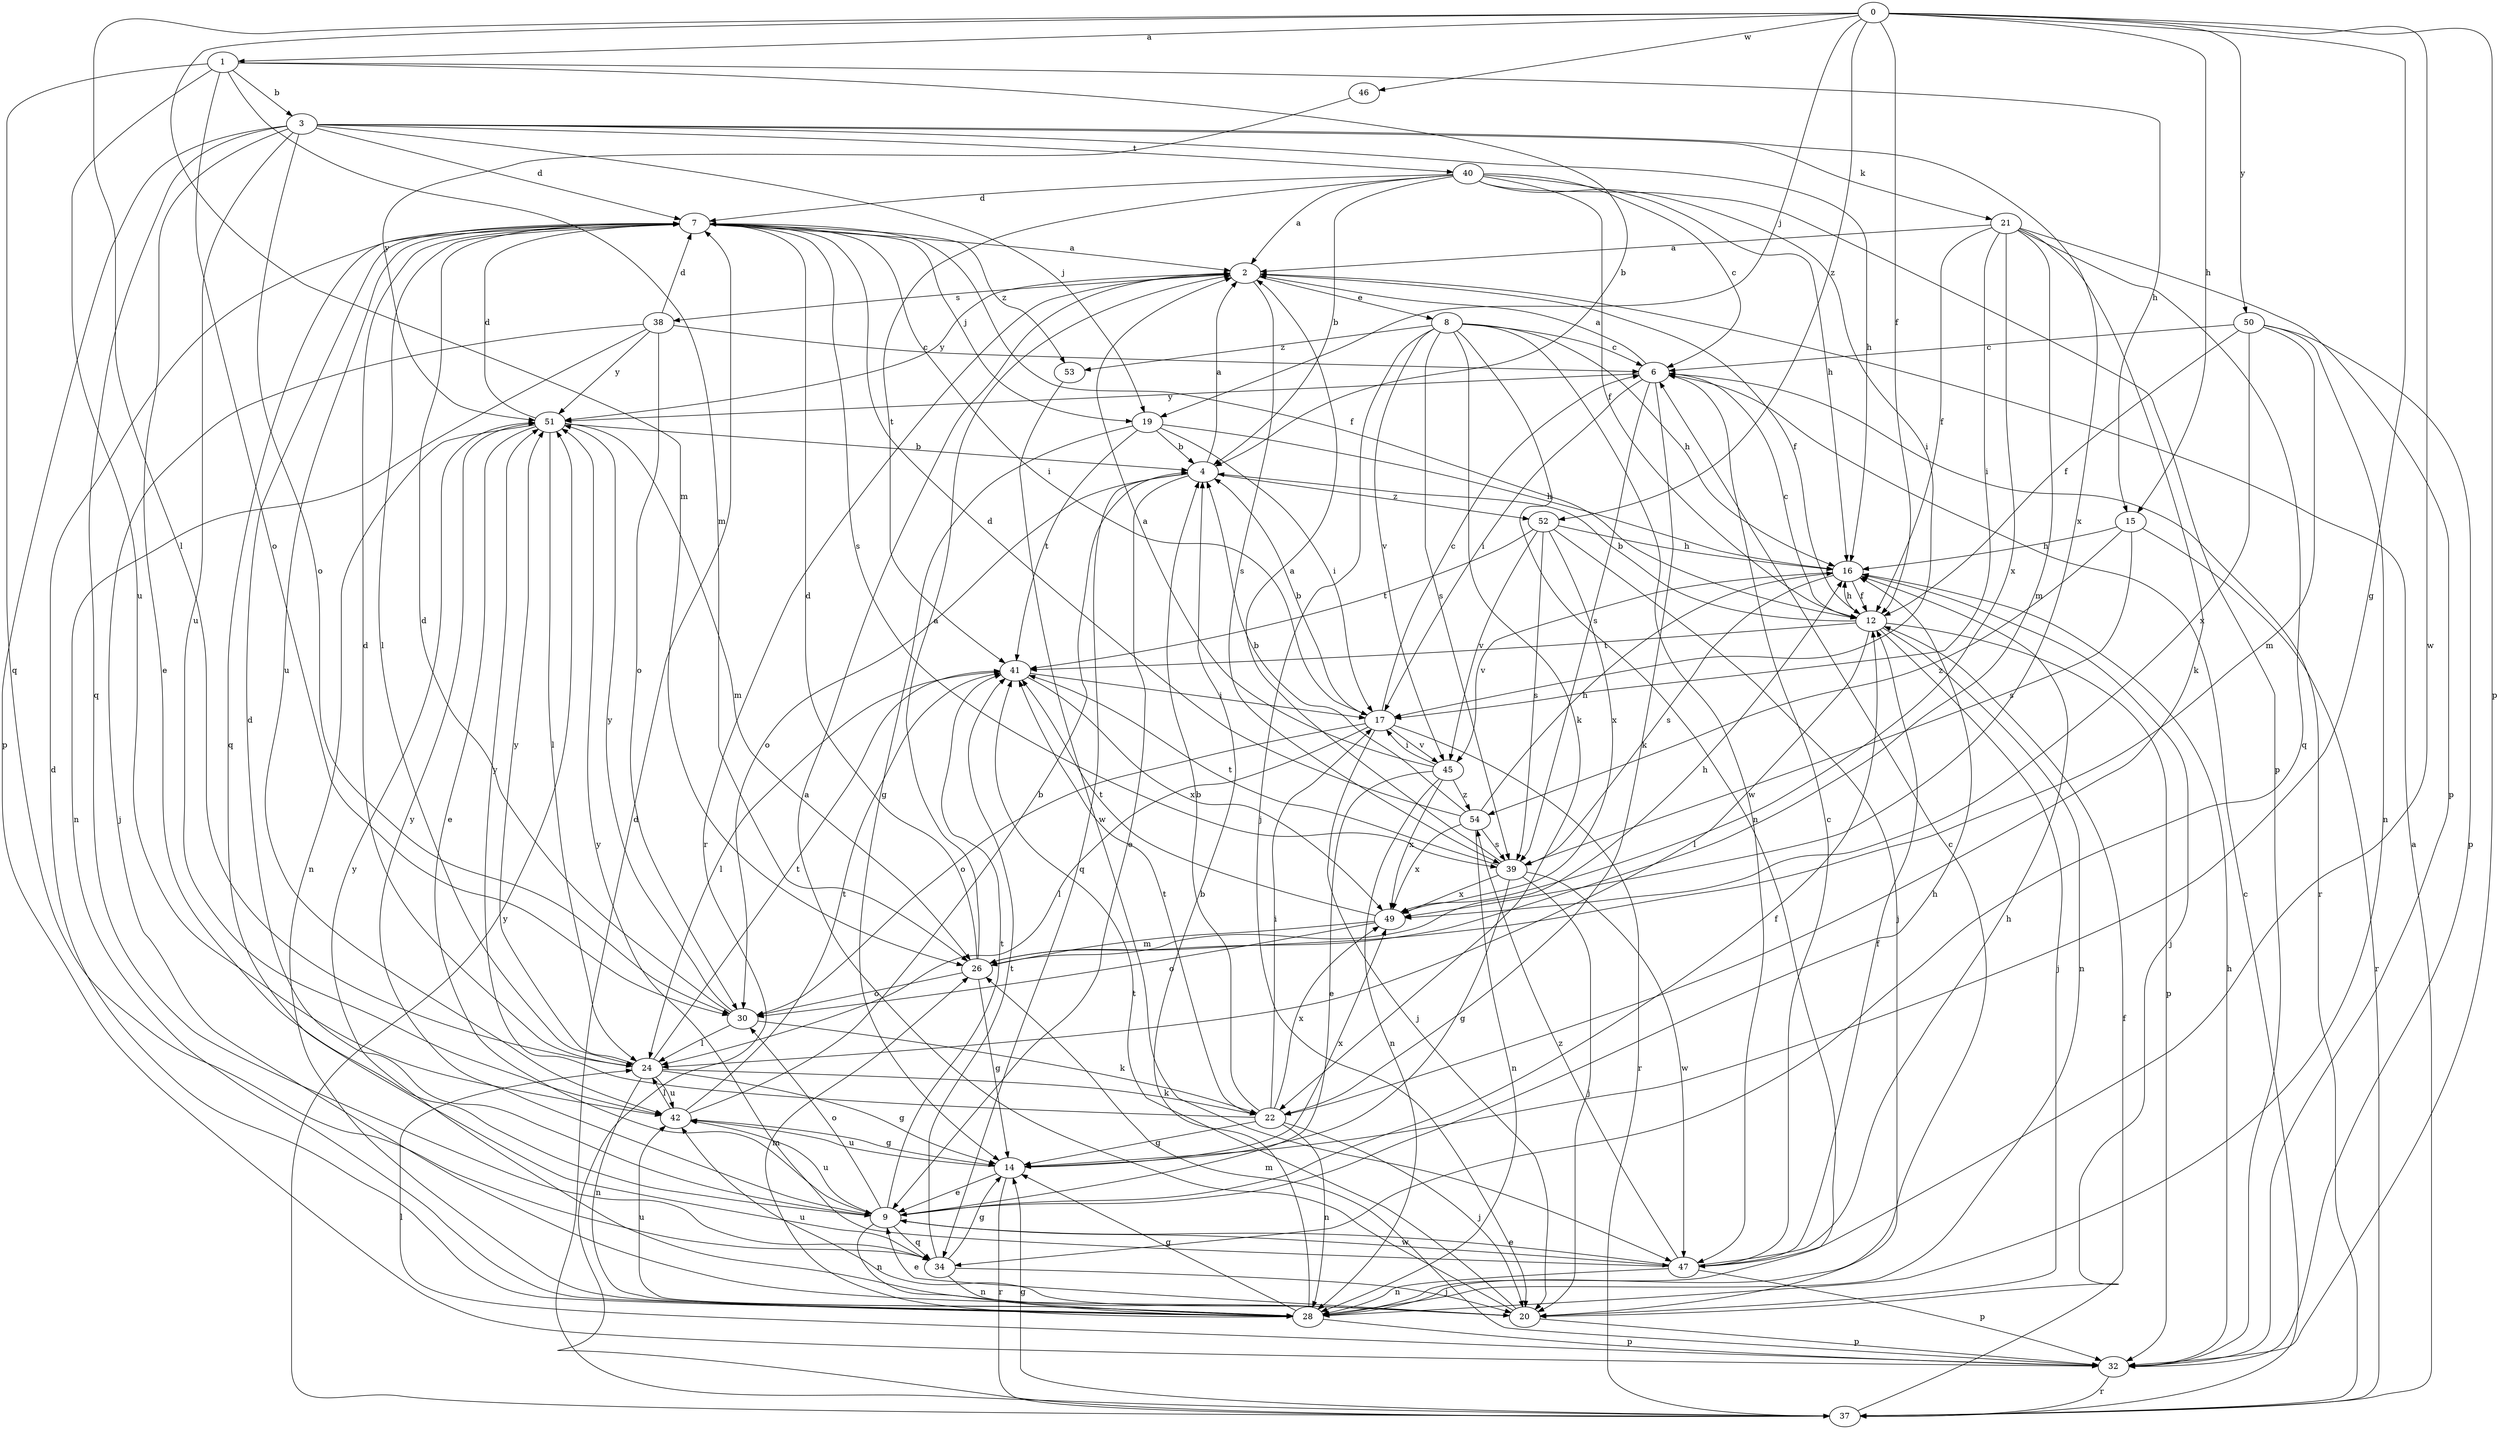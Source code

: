 strict digraph  {
0;
1;
2;
3;
4;
6;
7;
8;
9;
12;
14;
15;
16;
17;
19;
20;
21;
22;
24;
26;
28;
30;
32;
34;
37;
38;
39;
40;
41;
42;
45;
46;
47;
49;
50;
51;
52;
53;
54;
0 -> 1  [label=a];
0 -> 12  [label=f];
0 -> 14  [label=g];
0 -> 15  [label=h];
0 -> 19  [label=j];
0 -> 24  [label=l];
0 -> 26  [label=m];
0 -> 32  [label=p];
0 -> 46  [label=w];
0 -> 47  [label=w];
0 -> 50  [label=y];
0 -> 52  [label=z];
1 -> 3  [label=b];
1 -> 4  [label=b];
1 -> 15  [label=h];
1 -> 26  [label=m];
1 -> 30  [label=o];
1 -> 34  [label=q];
1 -> 42  [label=u];
2 -> 8  [label=e];
2 -> 12  [label=f];
2 -> 37  [label=r];
2 -> 38  [label=s];
2 -> 39  [label=s];
2 -> 51  [label=y];
3 -> 7  [label=d];
3 -> 9  [label=e];
3 -> 16  [label=h];
3 -> 19  [label=j];
3 -> 21  [label=k];
3 -> 30  [label=o];
3 -> 32  [label=p];
3 -> 34  [label=q];
3 -> 40  [label=t];
3 -> 42  [label=u];
3 -> 49  [label=x];
4 -> 2  [label=a];
4 -> 9  [label=e];
4 -> 30  [label=o];
4 -> 34  [label=q];
4 -> 52  [label=z];
6 -> 2  [label=a];
6 -> 17  [label=i];
6 -> 22  [label=k];
6 -> 37  [label=r];
6 -> 39  [label=s];
6 -> 51  [label=y];
7 -> 2  [label=a];
7 -> 12  [label=f];
7 -> 17  [label=i];
7 -> 19  [label=j];
7 -> 24  [label=l];
7 -> 34  [label=q];
7 -> 39  [label=s];
7 -> 42  [label=u];
7 -> 53  [label=z];
8 -> 6  [label=c];
8 -> 16  [label=h];
8 -> 20  [label=j];
8 -> 22  [label=k];
8 -> 28  [label=n];
8 -> 39  [label=s];
8 -> 45  [label=v];
8 -> 47  [label=w];
8 -> 53  [label=z];
9 -> 7  [label=d];
9 -> 12  [label=f];
9 -> 16  [label=h];
9 -> 28  [label=n];
9 -> 30  [label=o];
9 -> 34  [label=q];
9 -> 41  [label=t];
9 -> 42  [label=u];
9 -> 47  [label=w];
9 -> 51  [label=y];
12 -> 4  [label=b];
12 -> 6  [label=c];
12 -> 16  [label=h];
12 -> 20  [label=j];
12 -> 24  [label=l];
12 -> 28  [label=n];
12 -> 32  [label=p];
12 -> 41  [label=t];
14 -> 9  [label=e];
14 -> 37  [label=r];
14 -> 42  [label=u];
14 -> 49  [label=x];
15 -> 16  [label=h];
15 -> 37  [label=r];
15 -> 39  [label=s];
15 -> 54  [label=z];
16 -> 12  [label=f];
16 -> 20  [label=j];
16 -> 39  [label=s];
16 -> 45  [label=v];
17 -> 4  [label=b];
17 -> 6  [label=c];
17 -> 20  [label=j];
17 -> 24  [label=l];
17 -> 30  [label=o];
17 -> 37  [label=r];
17 -> 45  [label=v];
19 -> 4  [label=b];
19 -> 14  [label=g];
19 -> 16  [label=h];
19 -> 17  [label=i];
19 -> 41  [label=t];
20 -> 2  [label=a];
20 -> 9  [label=e];
20 -> 32  [label=p];
20 -> 41  [label=t];
20 -> 42  [label=u];
20 -> 51  [label=y];
21 -> 2  [label=a];
21 -> 12  [label=f];
21 -> 17  [label=i];
21 -> 22  [label=k];
21 -> 26  [label=m];
21 -> 32  [label=p];
21 -> 34  [label=q];
21 -> 49  [label=x];
22 -> 4  [label=b];
22 -> 14  [label=g];
22 -> 17  [label=i];
22 -> 20  [label=j];
22 -> 28  [label=n];
22 -> 41  [label=t];
22 -> 49  [label=x];
22 -> 51  [label=y];
24 -> 7  [label=d];
24 -> 14  [label=g];
24 -> 22  [label=k];
24 -> 28  [label=n];
24 -> 41  [label=t];
24 -> 42  [label=u];
24 -> 51  [label=y];
26 -> 2  [label=a];
26 -> 7  [label=d];
26 -> 14  [label=g];
26 -> 16  [label=h];
26 -> 30  [label=o];
28 -> 4  [label=b];
28 -> 6  [label=c];
28 -> 7  [label=d];
28 -> 14  [label=g];
28 -> 26  [label=m];
28 -> 32  [label=p];
28 -> 42  [label=u];
30 -> 7  [label=d];
30 -> 22  [label=k];
30 -> 24  [label=l];
30 -> 51  [label=y];
32 -> 16  [label=h];
32 -> 24  [label=l];
32 -> 26  [label=m];
32 -> 37  [label=r];
34 -> 14  [label=g];
34 -> 20  [label=j];
34 -> 28  [label=n];
34 -> 41  [label=t];
37 -> 2  [label=a];
37 -> 6  [label=c];
37 -> 7  [label=d];
37 -> 12  [label=f];
37 -> 14  [label=g];
37 -> 51  [label=y];
38 -> 6  [label=c];
38 -> 7  [label=d];
38 -> 20  [label=j];
38 -> 28  [label=n];
38 -> 30  [label=o];
38 -> 51  [label=y];
39 -> 2  [label=a];
39 -> 14  [label=g];
39 -> 20  [label=j];
39 -> 41  [label=t];
39 -> 47  [label=w];
39 -> 49  [label=x];
40 -> 2  [label=a];
40 -> 4  [label=b];
40 -> 6  [label=c];
40 -> 7  [label=d];
40 -> 12  [label=f];
40 -> 16  [label=h];
40 -> 17  [label=i];
40 -> 32  [label=p];
40 -> 41  [label=t];
41 -> 17  [label=i];
41 -> 24  [label=l];
41 -> 49  [label=x];
42 -> 4  [label=b];
42 -> 14  [label=g];
42 -> 24  [label=l];
42 -> 41  [label=t];
45 -> 2  [label=a];
45 -> 9  [label=e];
45 -> 17  [label=i];
45 -> 28  [label=n];
45 -> 49  [label=x];
45 -> 54  [label=z];
46 -> 51  [label=y];
47 -> 6  [label=c];
47 -> 9  [label=e];
47 -> 12  [label=f];
47 -> 16  [label=h];
47 -> 28  [label=n];
47 -> 32  [label=p];
47 -> 51  [label=y];
47 -> 54  [label=z];
49 -> 26  [label=m];
49 -> 30  [label=o];
49 -> 41  [label=t];
50 -> 6  [label=c];
50 -> 12  [label=f];
50 -> 26  [label=m];
50 -> 28  [label=n];
50 -> 32  [label=p];
50 -> 49  [label=x];
51 -> 4  [label=b];
51 -> 7  [label=d];
51 -> 9  [label=e];
51 -> 24  [label=l];
51 -> 26  [label=m];
51 -> 28  [label=n];
52 -> 16  [label=h];
52 -> 20  [label=j];
52 -> 39  [label=s];
52 -> 41  [label=t];
52 -> 45  [label=v];
52 -> 49  [label=x];
53 -> 47  [label=w];
54 -> 4  [label=b];
54 -> 7  [label=d];
54 -> 16  [label=h];
54 -> 28  [label=n];
54 -> 39  [label=s];
54 -> 49  [label=x];
}
